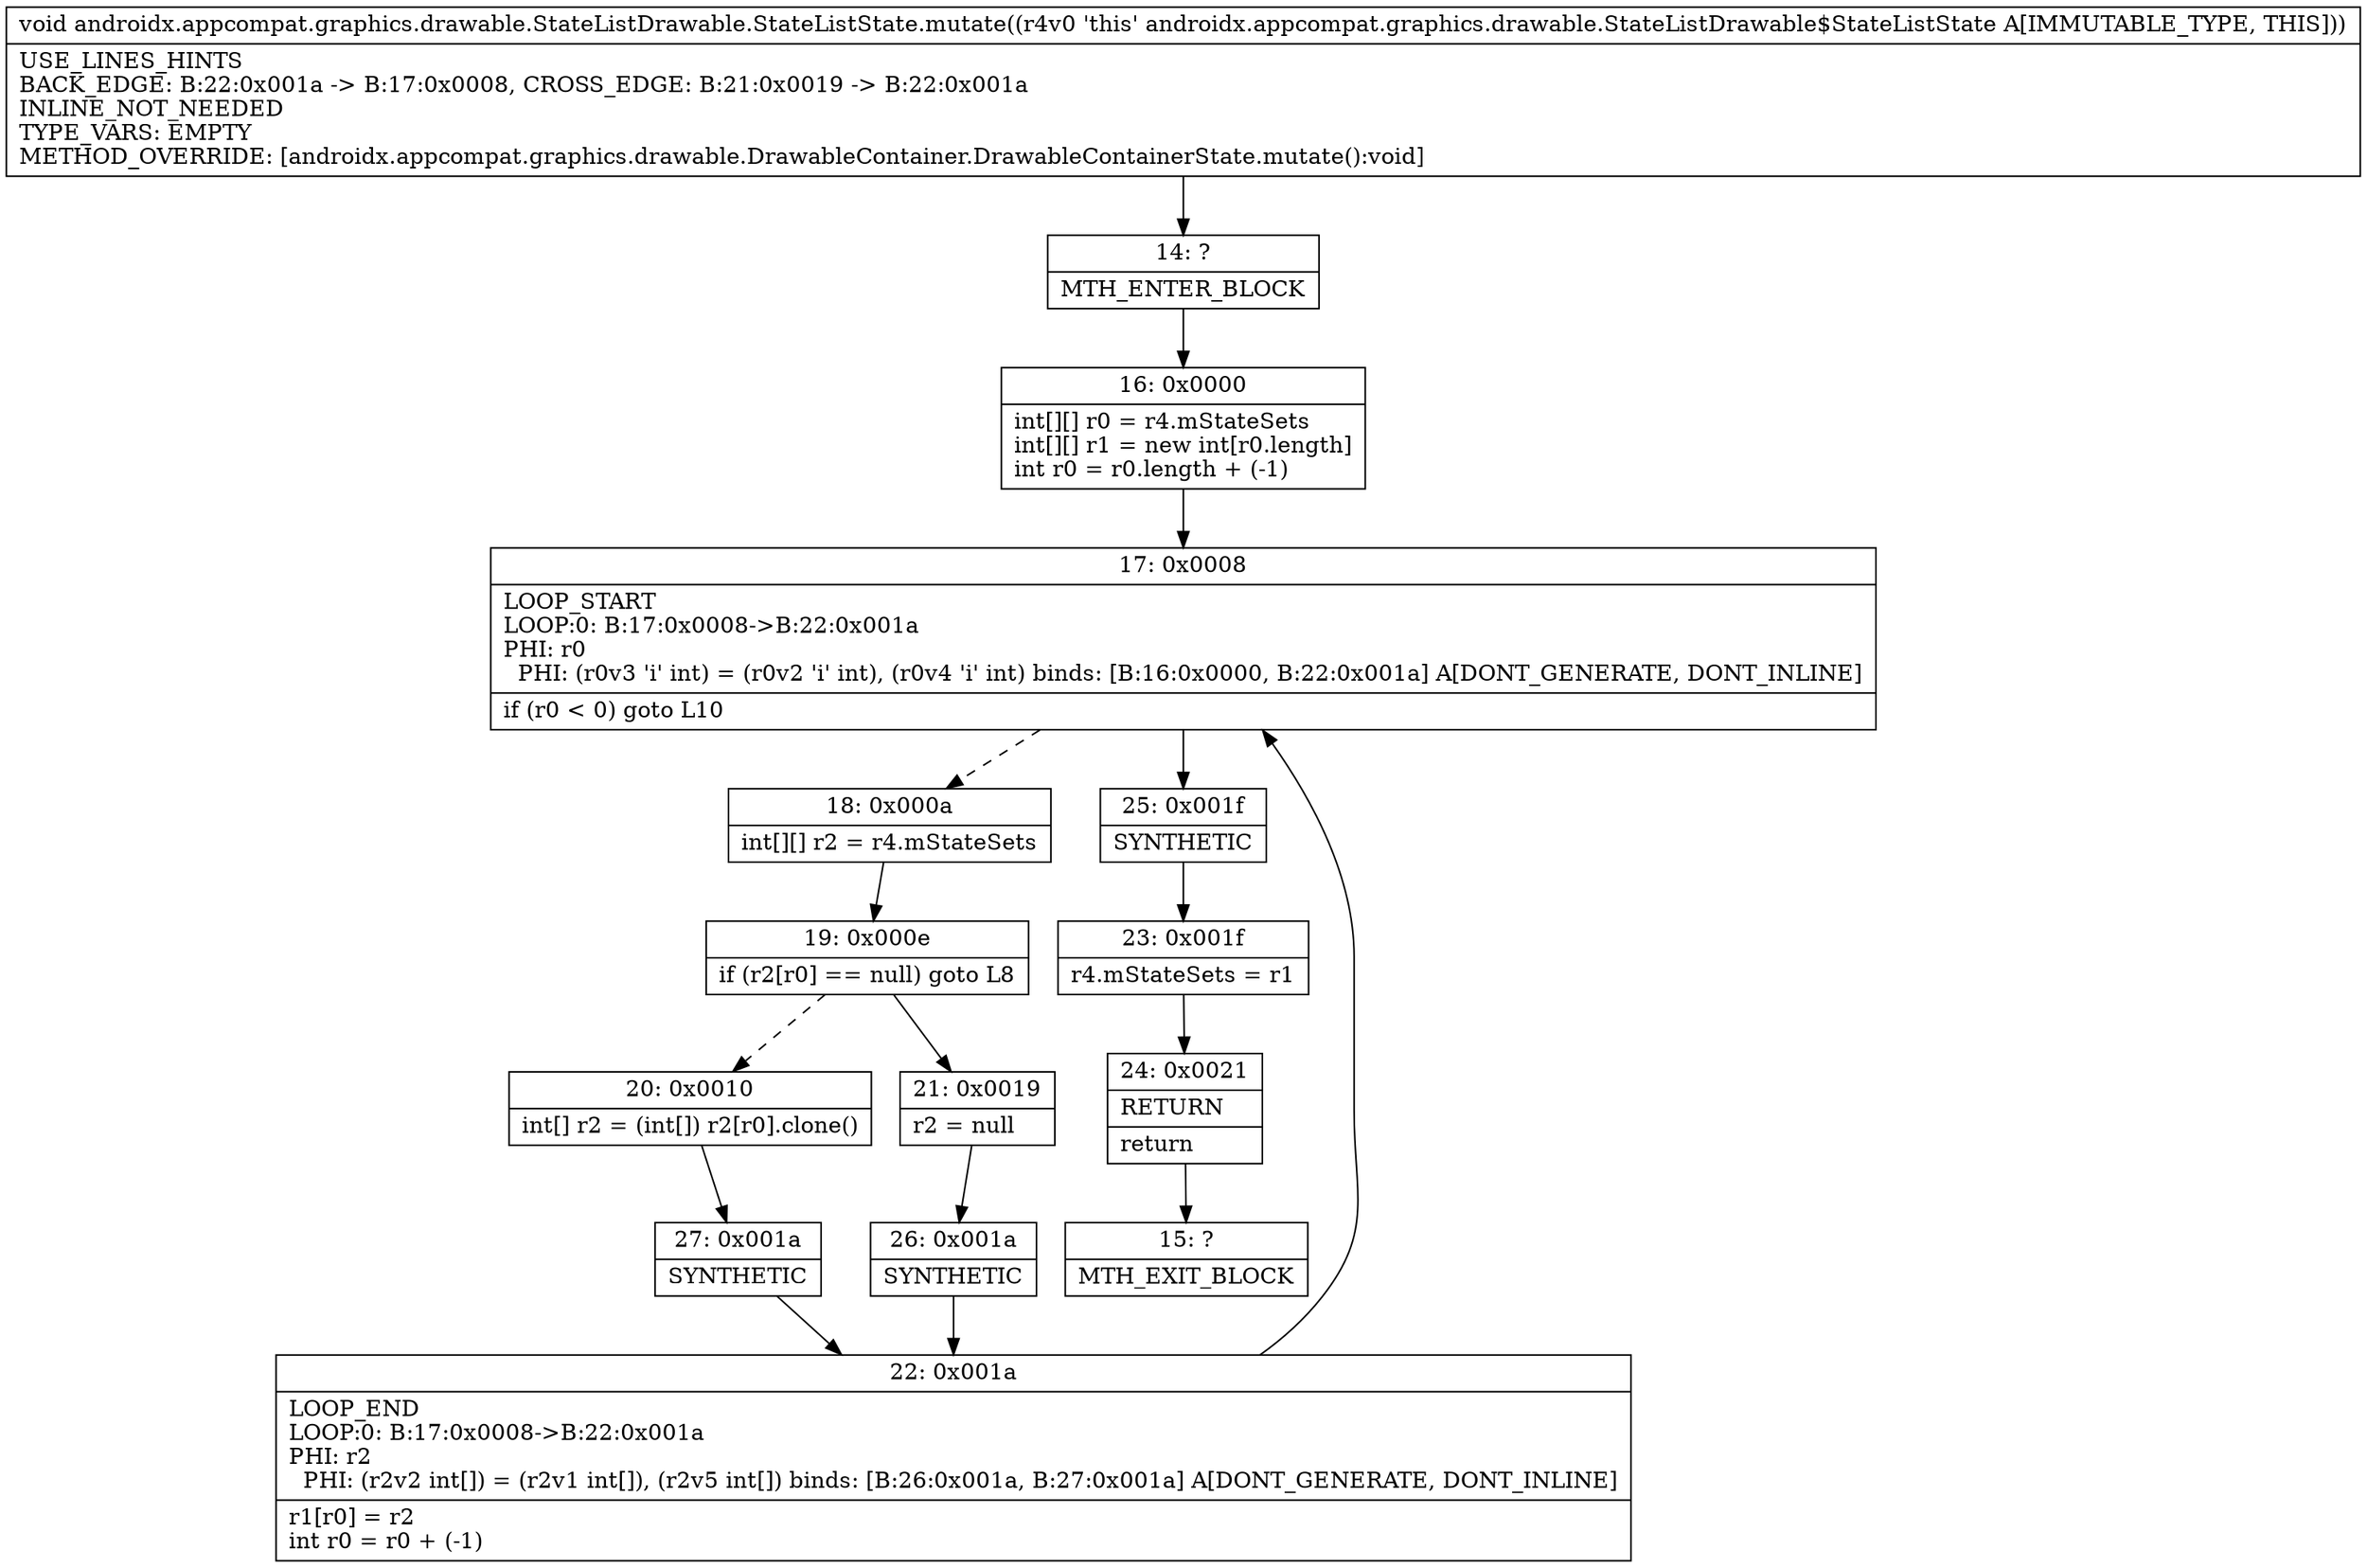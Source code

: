 digraph "CFG forandroidx.appcompat.graphics.drawable.StateListDrawable.StateListState.mutate()V" {
Node_14 [shape=record,label="{14\:\ ?|MTH_ENTER_BLOCK\l}"];
Node_16 [shape=record,label="{16\:\ 0x0000|int[][] r0 = r4.mStateSets\lint[][] r1 = new int[r0.length]\lint r0 = r0.length + (\-1)\l}"];
Node_17 [shape=record,label="{17\:\ 0x0008|LOOP_START\lLOOP:0: B:17:0x0008\-\>B:22:0x001a\lPHI: r0 \l  PHI: (r0v3 'i' int) = (r0v2 'i' int), (r0v4 'i' int) binds: [B:16:0x0000, B:22:0x001a] A[DONT_GENERATE, DONT_INLINE]\l|if (r0 \< 0) goto L10\l}"];
Node_18 [shape=record,label="{18\:\ 0x000a|int[][] r2 = r4.mStateSets\l}"];
Node_19 [shape=record,label="{19\:\ 0x000e|if (r2[r0] == null) goto L8\l}"];
Node_20 [shape=record,label="{20\:\ 0x0010|int[] r2 = (int[]) r2[r0].clone()\l}"];
Node_27 [shape=record,label="{27\:\ 0x001a|SYNTHETIC\l}"];
Node_22 [shape=record,label="{22\:\ 0x001a|LOOP_END\lLOOP:0: B:17:0x0008\-\>B:22:0x001a\lPHI: r2 \l  PHI: (r2v2 int[]) = (r2v1 int[]), (r2v5 int[]) binds: [B:26:0x001a, B:27:0x001a] A[DONT_GENERATE, DONT_INLINE]\l|r1[r0] = r2\lint r0 = r0 + (\-1)\l}"];
Node_21 [shape=record,label="{21\:\ 0x0019|r2 = null\l}"];
Node_26 [shape=record,label="{26\:\ 0x001a|SYNTHETIC\l}"];
Node_25 [shape=record,label="{25\:\ 0x001f|SYNTHETIC\l}"];
Node_23 [shape=record,label="{23\:\ 0x001f|r4.mStateSets = r1\l}"];
Node_24 [shape=record,label="{24\:\ 0x0021|RETURN\l|return\l}"];
Node_15 [shape=record,label="{15\:\ ?|MTH_EXIT_BLOCK\l}"];
MethodNode[shape=record,label="{void androidx.appcompat.graphics.drawable.StateListDrawable.StateListState.mutate((r4v0 'this' androidx.appcompat.graphics.drawable.StateListDrawable$StateListState A[IMMUTABLE_TYPE, THIS]))  | USE_LINES_HINTS\lBACK_EDGE: B:22:0x001a \-\> B:17:0x0008, CROSS_EDGE: B:21:0x0019 \-\> B:22:0x001a\lINLINE_NOT_NEEDED\lTYPE_VARS: EMPTY\lMETHOD_OVERRIDE: [androidx.appcompat.graphics.drawable.DrawableContainer.DrawableContainerState.mutate():void]\l}"];
MethodNode -> Node_14;Node_14 -> Node_16;
Node_16 -> Node_17;
Node_17 -> Node_18[style=dashed];
Node_17 -> Node_25;
Node_18 -> Node_19;
Node_19 -> Node_20[style=dashed];
Node_19 -> Node_21;
Node_20 -> Node_27;
Node_27 -> Node_22;
Node_22 -> Node_17;
Node_21 -> Node_26;
Node_26 -> Node_22;
Node_25 -> Node_23;
Node_23 -> Node_24;
Node_24 -> Node_15;
}

